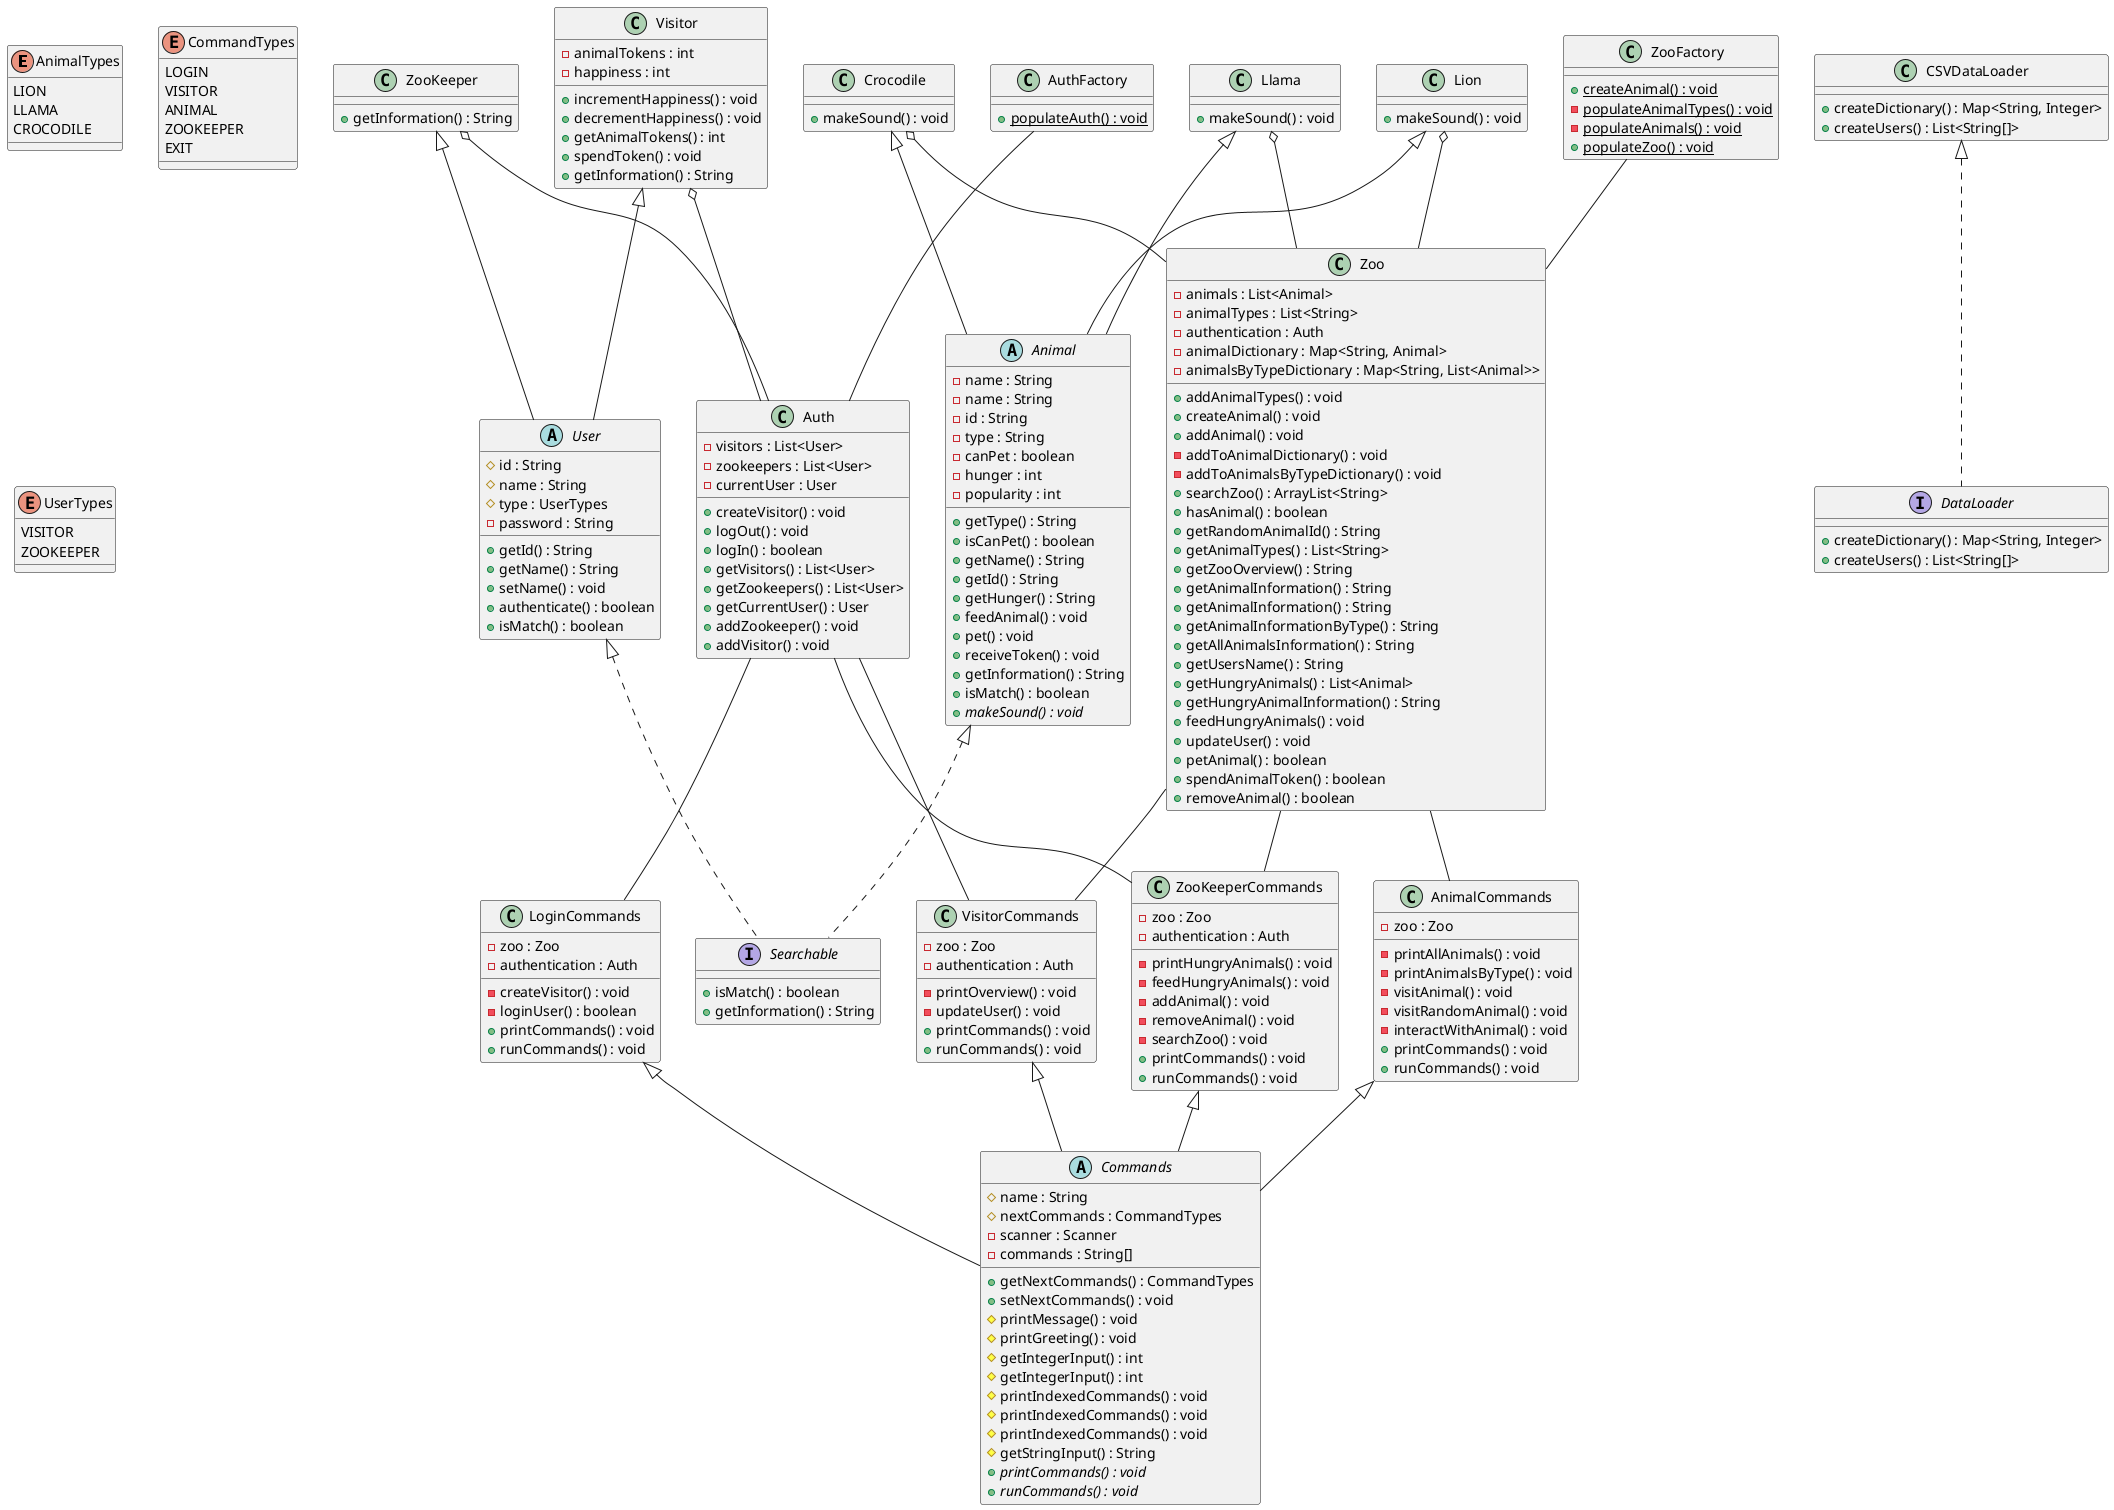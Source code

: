 @startuml

enum AnimalTypes {
    LION
    LLAMA
    CROCODILE
}

enum CommandTypes {
    LOGIN
    VISITOR
    ANIMAL
    ZOOKEEPER
    EXIT
}

enum UserTypes {
    VISITOR
    ZOOKEEPER
}

abstract class Animal {
- name : String
- name : String
- id : String
- type : String
- canPet : boolean
- hunger : int
- popularity : int
+ getType() : String
+ isCanPet() : boolean
+ getName() : String
+ getId() : String
+ getHunger() : String
+ feedAnimal() : void
+ pet() : void
+ receiveToken() : void
+ getInformation() : String
+ isMatch() : boolean
+ {abstract} makeSound() : void
}

class Crocodile {
+ makeSound() : void
}

class Lion {
+ makeSound() : void
}

class Llama {
+ makeSound() : void
}

abstract class Commands {
    # name : String
    # nextCommands : CommandTypes
    - scanner : Scanner
    - commands : String[]
    + getNextCommands() : CommandTypes
    + setNextCommands() : void
    # printMessage() : void
    # printGreeting() : void
    # getIntegerInput() : int
    # getIntegerInput() : int
    # printIndexedCommands() : void
    # printIndexedCommands() : void
    # printIndexedCommands() : void
    # getStringInput() : String
    + {abstract} printCommands() : void
    + {abstract} runCommands() : void
}

class AnimalCommands {
    - zoo : Zoo
    - printAllAnimals() : void
    - printAnimalsByType() : void
    - visitAnimal() : void
    - visitRandomAnimal() : void
    - interactWithAnimal() : void
    + printCommands() : void
    + runCommands() : void
}

class LoginCommands {
    - zoo : Zoo
    - authentication : Auth
    - createVisitor() : void
    - loginUser() : boolean
    + printCommands() : void
    + runCommands() : void
}

class VisitorCommands {
    - zoo : Zoo
    - authentication : Auth
    - printOverview() : void
    - updateUser() : void
    + printCommands() : void
    + runCommands() : void
}

class ZooKeeperCommands {
    - zoo : Zoo
    - authentication : Auth
    - printHungryAnimals() : void
    - feedHungryAnimals() : void
    - addAnimal() : void
    - removeAnimal() : void
    - searchZoo() : void
    + printCommands() : void
    + runCommands() : void
}

class Auth {
    - visitors : List<User>
    - zookeepers : List<User>
    - currentUser : User
    + createVisitor() : void
    + logOut() : void
    + logIn() : boolean
    + getVisitors() : List<User>
    + getZookeepers() : List<User>
    + getCurrentUser() : User
    + addZookeeper() : void
    + addVisitor() : void
}

class AuthFactory {
    + {static} populateAuth() : void
}

abstract class User {
    # id : String
    # name : String
    # type : UserTypes
    - password : String
    + getId() : String
    + getName() : String
    + setName() : void
    + authenticate() : boolean
    + isMatch() : boolean
}

class Visitor {
    - animalTokens : int
    - happiness : int
    + incrementHappiness() : void
    + decrementHappiness() : void
    + getAnimalTokens() : int
    + spendToken() : void
    + getInformation() : String
}

class ZooKeeper {
    + getInformation() : String
}

class CSVDataLoader {
    + createDictionary() : Map<String, Integer>
    + createUsers() : List<String[]>
}

interface DataLoader {
    + createDictionary() : Map<String, Integer>
    + createUsers() : List<String[]>
}

interface Searchable {
    + isMatch() : boolean
    + getInformation() : String
}

class Zoo {
    - animals : List<Animal>
    - animalTypes : List<String>
    - authentication : Auth
    - animalDictionary : Map<String, Animal>
    - animalsByTypeDictionary : Map<String, List<Animal>>
    + addAnimalTypes() : void
    + createAnimal() : void
    + addAnimal() : void
    - addToAnimalDictionary() : void
    - addToAnimalsByTypeDictionary() : void
    + searchZoo() : ArrayList<String>
    + hasAnimal() : boolean
    + getRandomAnimalId() : String
    + getAnimalTypes() : List<String>
    + getZooOverview() : String
    + getAnimalInformation() : String
    + getAnimalInformation() : String
    + getAnimalInformationByType() : String
    + getAllAnimalsInformation() : String
    + getUsersName() : String
    + getHungryAnimals() : List<Animal>
    + getHungryAnimalInformation() : String
    + feedHungryAnimals() : void
    + updateUser() : void
    + petAnimal() : boolean
    + spendAnimalToken() : boolean
    + removeAnimal() : boolean
}

class ZooFactory {
    + {static} createAnimal() : void
    - {static} populateAnimalTypes() : void
    - {static} populateAnimals() : void
    + {static} populateZoo() : void
}

'class Main
'Main *-- Zoo
'Main *-- Auth
'Main *-- VisitorCommands
'Main *-- ZooKeeperCommands
'Main *-- AnimalCommands
'Main *-- LoginCommands

Auth -- LoginCommands
Auth -- VisitorCommands
Auth -- ZooKeeperCommands

Zoo -- VisitorCommands
Zoo -- ZooKeeperCommands
Zoo -- AnimalCommands

Crocodile <|-- Animal
Lion <|-- Animal
Llama <|-- Animal

AnimalCommands <|-- Commands
LoginCommands <|-- Commands
VisitorCommands <|-- Commands
ZooKeeperCommands <|-- Commands

Visitor o-- Auth
ZooKeeper o-- Auth
AuthFactory -- Auth

Visitor <|-- User
ZooKeeper <|-- User

User <|.. Searchable
Animal <|.. Searchable

Crocodile o-- Zoo
Llama o-- Zoo
Lion o-- Zoo

ZooFactory -- Zoo

CSVDataLoader <|.. DataLoader

@enduml